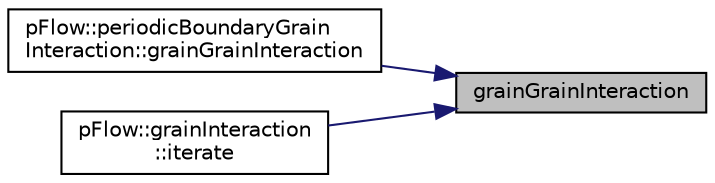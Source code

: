 digraph "grainGrainInteraction"
{
 // LATEX_PDF_SIZE
  edge [fontname="Helvetica",fontsize="10",labelfontname="Helvetica",labelfontsize="10"];
  node [fontname="Helvetica",fontsize="10",shape=record];
  rankdir="RL";
  Node1 [label="grainGrainInteraction",height=0.2,width=0.4,color="black", fillcolor="grey75", style="filled", fontcolor="black",tooltip=" "];
  Node1 -> Node2 [dir="back",color="midnightblue",fontsize="10",style="solid",fontname="Helvetica"];
  Node2 [label="pFlow::periodicBoundaryGrain\lInteraction::grainGrainInteraction",height=0.2,width=0.4,color="black", fillcolor="white", style="filled",URL="$classpFlow_1_1periodicBoundaryGrainInteraction.html#a1aa553ad550a4740e869af2a2ddf2b06",tooltip=" "];
  Node1 -> Node3 [dir="back",color="midnightblue",fontsize="10",style="solid",fontname="Helvetica"];
  Node3 [label="pFlow::grainInteraction\l::iterate",height=0.2,width=0.4,color="black", fillcolor="white", style="filled",URL="$classpFlow_1_1grainInteraction.html#afa767bddda52eb71cea18f755e17d559",tooltip="This is called in time loop."];
}

